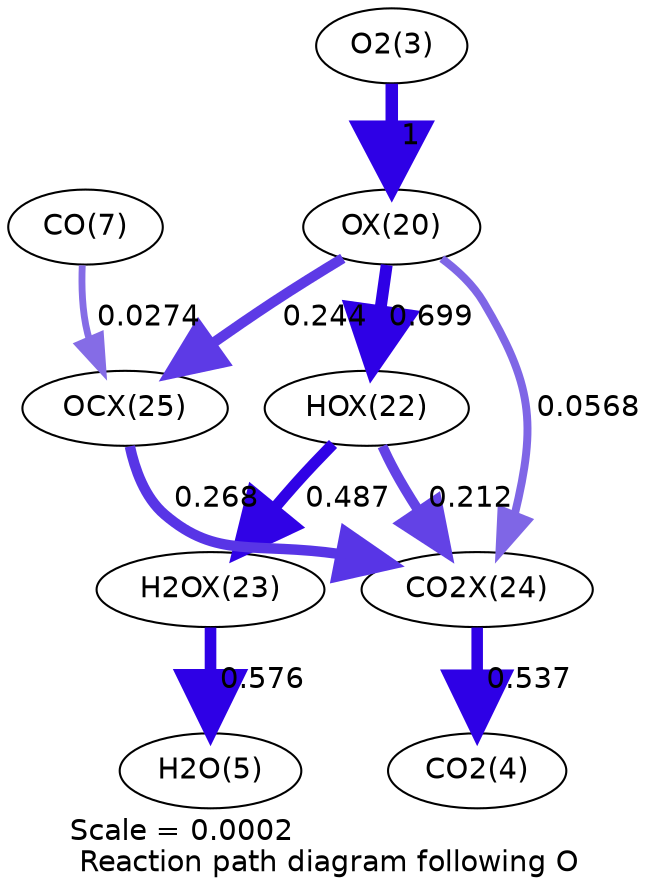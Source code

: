 digraph reaction_paths {
center=1;
s5 -> s23[fontname="Helvetica", penwidth=6, arrowsize=3, color="0.7, 1.5, 0.9"
, label=" 1"];
s23 -> s25[fontname="Helvetica", penwidth=5.73, arrowsize=2.87, color="0.7, 1.2, 0.9"
, label=" 0.699"];
s23 -> s28[fontname="Helvetica", penwidth=4.93, arrowsize=2.47, color="0.7, 0.744, 0.9"
, label=" 0.244"];
s23 -> s27[fontname="Helvetica", penwidth=3.83, arrowsize=1.92, color="0.7, 0.557, 0.9"
, label=" 0.0568"];
s25 -> s26[fontname="Helvetica", penwidth=5.46, arrowsize=2.73, color="0.7, 0.987, 0.9"
, label=" 0.487"];
s25 -> s27[fontname="Helvetica", penwidth=4.83, arrowsize=2.41, color="0.7, 0.712, 0.9"
, label=" 0.212"];
s26 -> s7[fontname="Helvetica", penwidth=5.58, arrowsize=2.79, color="0.7, 1.08, 0.9"
, label=" 0.576"];
s9 -> s28[fontname="Helvetica", penwidth=3.29, arrowsize=1.64, color="0.7, 0.527, 0.9"
, label=" 0.0274"];
s28 -> s27[fontname="Helvetica", penwidth=5.01, arrowsize=2.5, color="0.7, 0.768, 0.9"
, label=" 0.268"];
s27 -> s6[fontname="Helvetica", penwidth=5.53, arrowsize=2.77, color="0.7, 1.04, 0.9"
, label=" 0.537"];
s5 [ fontname="Helvetica", label="O2(3)"];
s6 [ fontname="Helvetica", label="CO2(4)"];
s7 [ fontname="Helvetica", label="H2O(5)"];
s9 [ fontname="Helvetica", label="CO(7)"];
s23 [ fontname="Helvetica", label="OX(20)"];
s25 [ fontname="Helvetica", label="HOX(22)"];
s26 [ fontname="Helvetica", label="H2OX(23)"];
s27 [ fontname="Helvetica", label="CO2X(24)"];
s28 [ fontname="Helvetica", label="OCX(25)"];
 label = "Scale = 0.0002\l Reaction path diagram following O";
 fontname = "Helvetica";
}
